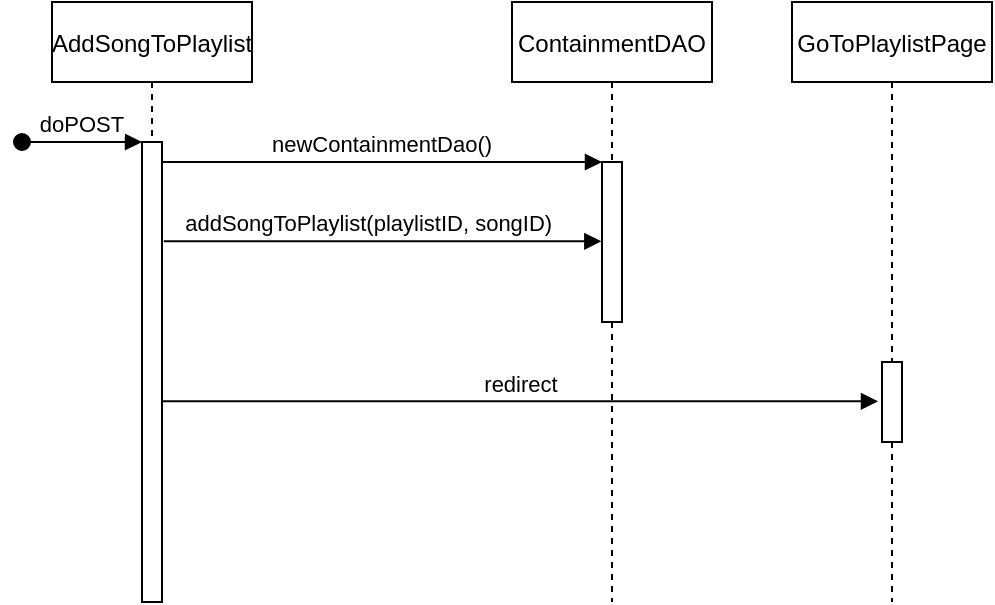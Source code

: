 <mxfile version="14.6.1" type="onedrive"><diagram id="kgpKYQtTHZ0yAKxKKP6v" name="Page-1"><mxGraphModel dx="946" dy="645" grid="1" gridSize="10" guides="1" tooltips="1" connect="1" arrows="1" fold="1" page="1" pageScale="1" pageWidth="850" pageHeight="1100" math="0" shadow="0"><root><mxCell id="0"/><mxCell id="1" parent="0"/><mxCell id="3nuBFxr9cyL0pnOWT2aG-1" value="AddSongToPlaylist" style="shape=umlLifeline;perimeter=lifelinePerimeter;container=1;collapsible=0;recursiveResize=0;rounded=0;shadow=0;strokeWidth=1;" parent="1" vertex="1"><mxGeometry x="70" y="80" width="100" height="300" as="geometry"/></mxCell><mxCell id="3nuBFxr9cyL0pnOWT2aG-2" value="" style="points=[];perimeter=orthogonalPerimeter;rounded=0;shadow=0;strokeWidth=1;" parent="3nuBFxr9cyL0pnOWT2aG-1" vertex="1"><mxGeometry x="45" y="70" width="10" height="230" as="geometry"/></mxCell><mxCell id="3nuBFxr9cyL0pnOWT2aG-3" value="doPOST" style="verticalAlign=bottom;startArrow=oval;endArrow=block;startSize=8;shadow=0;strokeWidth=1;" parent="3nuBFxr9cyL0pnOWT2aG-1" target="3nuBFxr9cyL0pnOWT2aG-2" edge="1"><mxGeometry relative="1" as="geometry"><mxPoint x="-15" y="70" as="sourcePoint"/></mxGeometry></mxCell><mxCell id="3nuBFxr9cyL0pnOWT2aG-5" value="ContainmentDAO" style="shape=umlLifeline;perimeter=lifelinePerimeter;container=1;collapsible=0;recursiveResize=0;rounded=0;shadow=0;strokeWidth=1;" parent="1" vertex="1"><mxGeometry x="300" y="80" width="100" height="300" as="geometry"/></mxCell><mxCell id="3nuBFxr9cyL0pnOWT2aG-6" value="" style="points=[];perimeter=orthogonalPerimeter;rounded=0;shadow=0;strokeWidth=1;" parent="3nuBFxr9cyL0pnOWT2aG-5" vertex="1"><mxGeometry x="45" y="80" width="10" height="80" as="geometry"/></mxCell><mxCell id="3nuBFxr9cyL0pnOWT2aG-8" value="newContainmentDao()" style="verticalAlign=bottom;endArrow=block;entryX=0;entryY=0;shadow=0;strokeWidth=1;" parent="1" source="3nuBFxr9cyL0pnOWT2aG-2" target="3nuBFxr9cyL0pnOWT2aG-6" edge="1"><mxGeometry relative="1" as="geometry"><mxPoint x="275" y="160" as="sourcePoint"/></mxGeometry></mxCell><mxCell id="J7w7Ia7U8VWI9BkAhqDl-2" value="GoToPlaylistPage" style="shape=umlLifeline;perimeter=lifelinePerimeter;container=1;collapsible=0;recursiveResize=0;rounded=0;shadow=0;strokeWidth=1;" parent="1" vertex="1"><mxGeometry x="440" y="80" width="100" height="300" as="geometry"/></mxCell><mxCell id="J7w7Ia7U8VWI9BkAhqDl-3" value="" style="points=[];perimeter=orthogonalPerimeter;rounded=0;shadow=0;strokeWidth=1;" parent="J7w7Ia7U8VWI9BkAhqDl-2" vertex="1"><mxGeometry x="45" y="180" width="10" height="40" as="geometry"/></mxCell><mxCell id="J7w7Ia7U8VWI9BkAhqDl-10" value="addSongToPlaylist(playlistID, songID)" style="verticalAlign=bottom;endArrow=block;shadow=0;strokeWidth=1;entryX=-0.033;entryY=0.496;entryDx=0;entryDy=0;entryPerimeter=0;exitX=1.089;exitY=0.216;exitDx=0;exitDy=0;exitPerimeter=0;" parent="1" source="3nuBFxr9cyL0pnOWT2aG-2" target="3nuBFxr9cyL0pnOWT2aG-6" edge="1"><mxGeometry x="-0.064" relative="1" as="geometry"><mxPoint x="130" y="200" as="sourcePoint"/><mxPoint x="260" y="180" as="targetPoint"/><mxPoint as="offset"/></mxGeometry></mxCell><mxCell id="J7w7Ia7U8VWI9BkAhqDl-15" value="redirect" style="html=1;verticalAlign=bottom;endArrow=block;entryX=-0.2;entryY=0.492;entryDx=0;entryDy=0;entryPerimeter=0;" parent="1" source="3nuBFxr9cyL0pnOWT2aG-2" target="J7w7Ia7U8VWI9BkAhqDl-3" edge="1"><mxGeometry width="80" relative="1" as="geometry"><mxPoint x="160" y="280" as="sourcePoint"/><mxPoint x="400" y="280" as="targetPoint"/></mxGeometry></mxCell></root></mxGraphModel></diagram></mxfile>